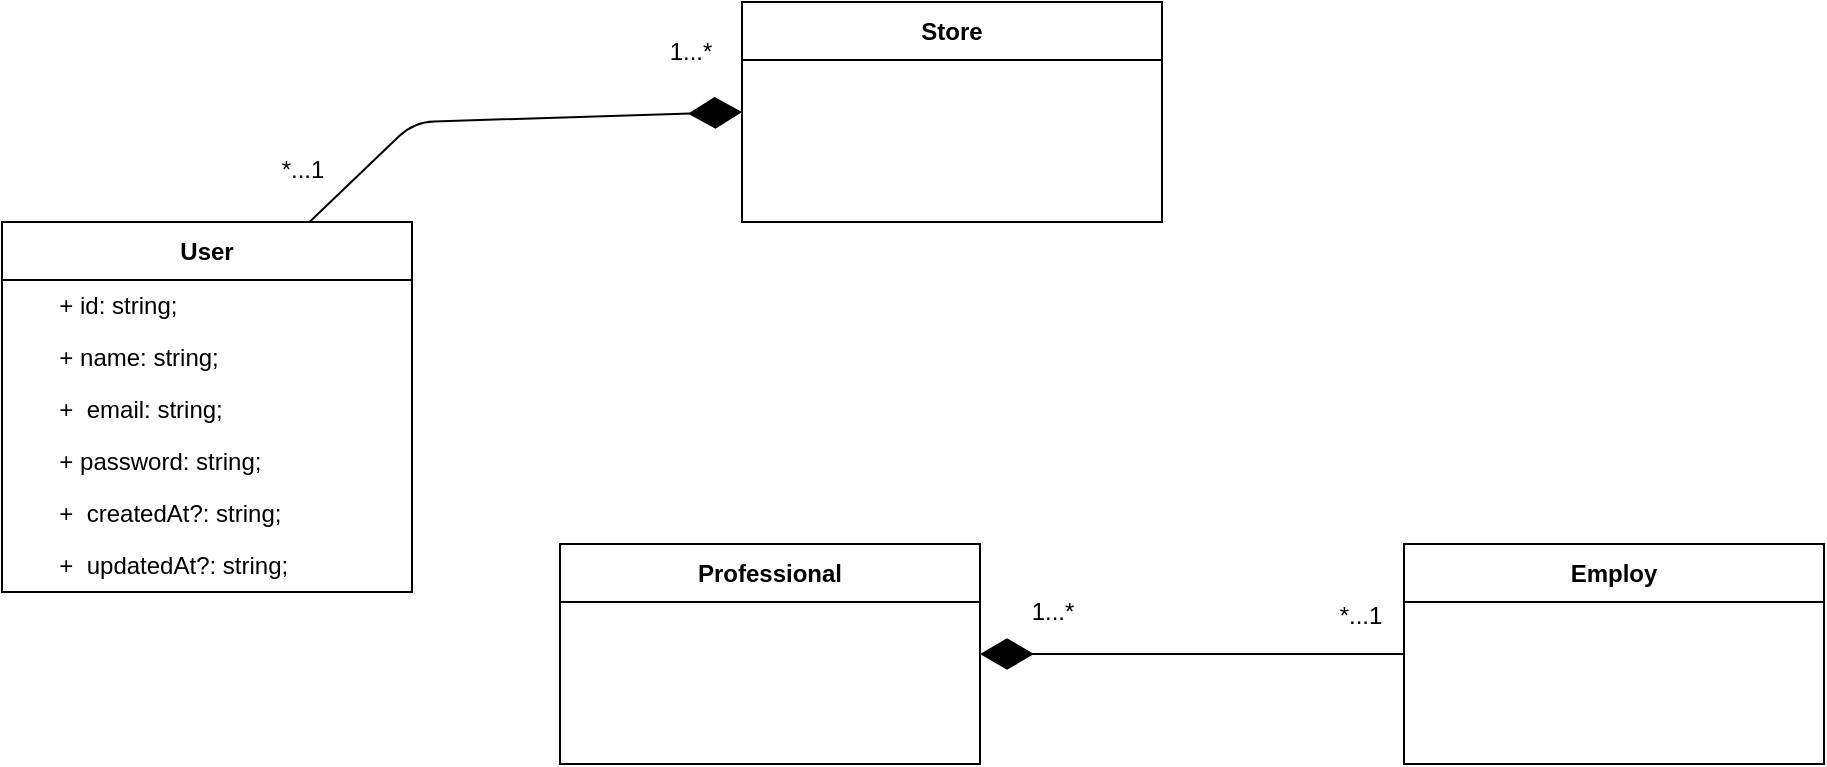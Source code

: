 <mxfile>
    <diagram id="4ELce5r7cSZS6Bv0Z_u0" name="Page-1">
        <mxGraphModel dx="1080" dy="1303" grid="0" gridSize="10" guides="1" tooltips="1" connect="1" arrows="1" fold="1" page="0" pageScale="1" pageWidth="827" pageHeight="1169" background="#ffffff" math="0" shadow="0">
            <root>
                <mxCell id="0"/>
                <mxCell id="1" parent="0"/>
                <mxCell id="25" value="Store" style="swimlane;fontStyle=1;align=center;verticalAlign=middle;childLayout=stackLayout;horizontal=1;startSize=29;horizontalStack=0;resizeParent=1;resizeParentMax=0;resizeLast=0;collapsible=0;marginBottom=0;html=1;whiteSpace=wrap;movable=1;resizable=1;rotatable=1;deletable=1;editable=1;locked=0;connectable=1;" parent="1" vertex="1">
                    <mxGeometry x="460" y="-560" width="210" height="110" as="geometry"/>
                </mxCell>
                <mxCell id="12" value="User" style="swimlane;fontStyle=1;align=center;verticalAlign=middle;childLayout=stackLayout;horizontal=1;startSize=29;horizontalStack=0;resizeParent=1;resizeParentMax=0;resizeLast=0;collapsible=0;marginBottom=0;html=1;whiteSpace=wrap;movable=1;resizable=1;rotatable=1;deletable=1;editable=1;locked=0;connectable=1;" parent="1" vertex="1">
                    <mxGeometry x="90" y="-450" width="205" height="185" as="geometry"/>
                </mxCell>
                <mxCell id="50" value="&lt;span style=&quot;white-space: pre;&quot;&gt;&#x9;&lt;/span&gt;+&amp;nbsp;id: string;" style="text;html=1;align=left;verticalAlign=middle;resizable=0;points=[];autosize=1;strokeColor=none;fillColor=none;" parent="12" vertex="1">
                    <mxGeometry y="29" width="205" height="26" as="geometry"/>
                </mxCell>
                <mxCell id="52" value="&lt;span style=&quot;white-space: pre;&quot;&gt;&#x9;&lt;/span&gt;+&amp;nbsp;name: string;" style="text;html=1;align=left;verticalAlign=middle;resizable=0;points=[];autosize=1;strokeColor=none;fillColor=none;" parent="12" vertex="1">
                    <mxGeometry y="55" width="205" height="26" as="geometry"/>
                </mxCell>
                <mxCell id="53" value="&lt;span style=&quot;white-space: pre;&quot;&gt;&#x9;&lt;/span&gt;+&amp;nbsp; email: string;" style="text;html=1;align=left;verticalAlign=middle;resizable=0;points=[];autosize=1;strokeColor=none;fillColor=none;" parent="12" vertex="1">
                    <mxGeometry y="81" width="205" height="26" as="geometry"/>
                </mxCell>
                <mxCell id="54" value="&lt;span style=&quot;white-space: pre;&quot;&gt;&#x9;&lt;/span&gt;+&amp;nbsp;password: string;" style="text;html=1;align=left;verticalAlign=middle;resizable=0;points=[];autosize=1;strokeColor=none;fillColor=none;" parent="12" vertex="1">
                    <mxGeometry y="107" width="205" height="26" as="geometry"/>
                </mxCell>
                <mxCell id="55" value="&lt;span style=&quot;white-space: pre;&quot;&gt;&#x9;&lt;/span&gt;+&amp;nbsp; createdAt?: string;" style="text;html=1;align=left;verticalAlign=middle;resizable=0;points=[];autosize=1;strokeColor=none;fillColor=none;" parent="12" vertex="1">
                    <mxGeometry y="133" width="205" height="26" as="geometry"/>
                </mxCell>
                <mxCell id="56" value="&lt;span style=&quot;white-space: pre;&quot;&gt;&#x9;&lt;/span&gt;+&amp;nbsp; updatedAt?: string;" style="text;html=1;align=left;verticalAlign=middle;resizable=0;points=[];autosize=1;strokeColor=none;fillColor=none;" parent="12" vertex="1">
                    <mxGeometry y="159" width="205" height="26" as="geometry"/>
                </mxCell>
                <mxCell id="47" value="" style="endArrow=diamondThin;endFill=1;endSize=24;html=1;entryX=0;entryY=0.5;entryDx=0;entryDy=0;exitX=0.75;exitY=0;exitDx=0;exitDy=0;" parent="1" source="12" target="25" edge="1">
                    <mxGeometry width="160" relative="1" as="geometry">
                        <mxPoint x="420" y="-520" as="sourcePoint"/>
                        <mxPoint x="400" y="-500" as="targetPoint"/>
                        <Array as="points">
                            <mxPoint x="296" y="-500"/>
                        </Array>
                    </mxGeometry>
                </mxCell>
                <mxCell id="48" value="*...1" style="text;html=1;align=center;verticalAlign=middle;resizable=0;points=[];autosize=1;strokeColor=none;fillColor=none;" parent="1" vertex="1">
                    <mxGeometry x="220" y="-491" width="40" height="30" as="geometry"/>
                </mxCell>
                <mxCell id="49" value="1...*" style="text;html=1;align=center;verticalAlign=middle;resizable=0;points=[];autosize=1;strokeColor=none;fillColor=none;" parent="1" vertex="1">
                    <mxGeometry x="414" y="-550" width="40" height="30" as="geometry"/>
                </mxCell>
                <mxCell id="57" value="Professional" style="swimlane;fontStyle=1;align=center;verticalAlign=middle;childLayout=stackLayout;horizontal=1;startSize=29;horizontalStack=0;resizeParent=1;resizeParentMax=0;resizeLast=0;collapsible=0;marginBottom=0;html=1;whiteSpace=wrap;movable=1;resizable=1;rotatable=1;deletable=1;editable=1;locked=0;connectable=1;" parent="1" vertex="1">
                    <mxGeometry x="369" y="-289" width="210" height="110" as="geometry"/>
                </mxCell>
                <mxCell id="58" value="Employ" style="swimlane;fontStyle=1;align=center;verticalAlign=middle;childLayout=stackLayout;horizontal=1;startSize=29;horizontalStack=0;resizeParent=1;resizeParentMax=0;resizeLast=0;collapsible=0;marginBottom=0;html=1;whiteSpace=wrap;movable=1;resizable=1;rotatable=1;deletable=1;editable=1;locked=0;connectable=1;" parent="1" vertex="1">
                    <mxGeometry x="791" y="-289" width="210" height="110" as="geometry"/>
                </mxCell>
                <mxCell id="61" value="" style="endArrow=diamondThin;endFill=1;endSize=24;html=1;entryX=1;entryY=0.5;entryDx=0;entryDy=0;exitX=0;exitY=0.5;exitDx=0;exitDy=0;" parent="1" source="58" target="57" edge="1">
                    <mxGeometry width="160" relative="1" as="geometry">
                        <mxPoint x="569" y="-297" as="sourcePoint"/>
                        <mxPoint x="785" y="-352" as="targetPoint"/>
                        <Array as="points"/>
                    </mxGeometry>
                </mxCell>
                <mxCell id="62" value="*...1" style="text;html=1;align=center;verticalAlign=middle;resizable=0;points=[];autosize=1;strokeColor=none;fillColor=none;" parent="1" vertex="1">
                    <mxGeometry x="749" y="-268" width="40" height="30" as="geometry"/>
                </mxCell>
                <mxCell id="63" value="1...*" style="text;html=1;align=center;verticalAlign=middle;resizable=0;points=[];autosize=1;strokeColor=none;fillColor=none;" parent="1" vertex="1">
                    <mxGeometry x="595" y="-268" width="39" height="26" as="geometry"/>
                </mxCell>
            </root>
        </mxGraphModel>
    </diagram>
</mxfile>
